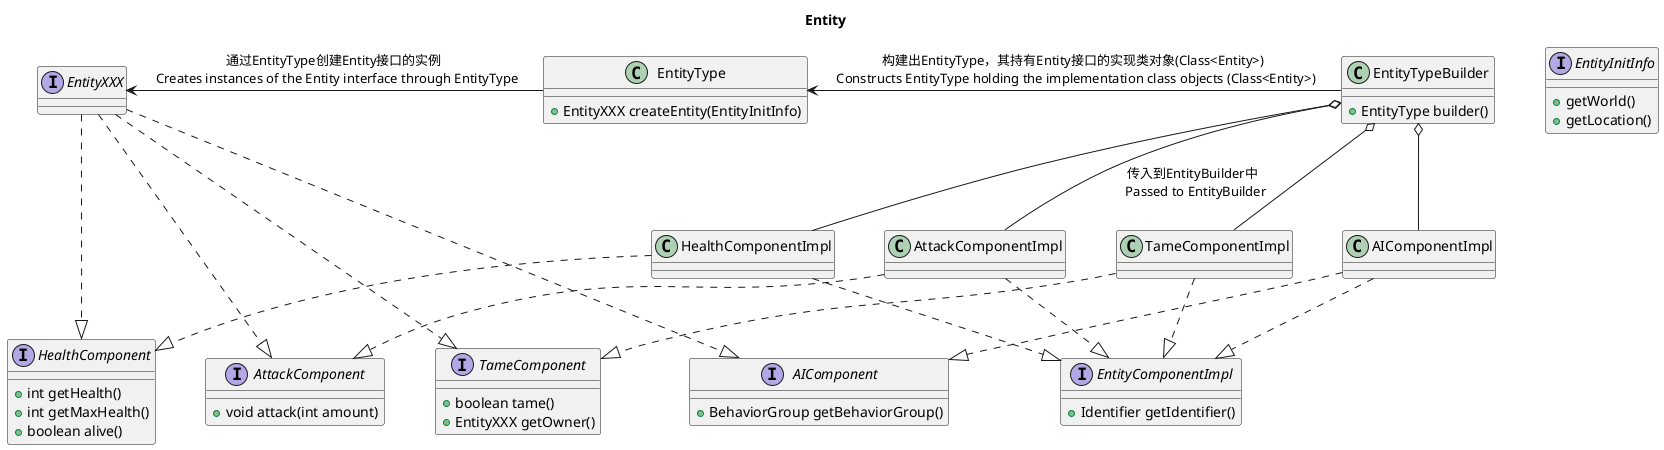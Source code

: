 @startuml
Title "Entity"
interface EntityComponentImpl {
+ Identifier getIdentifier()
}
interface HealthComponent {
+ int getHealth()
+ int getMaxHealth()
+ boolean alive()
}
interface AttackComponent {
+ void attack(int amount)
}
interface TameComponent {
+ boolean tame()
+ EntityXXX getOwner()
}
interface AIComponent {
+ BehaviorGroup getBehaviorGroup()
}
interface EntityInitInfo {
+ getWorld()
+ getLocation()
}
class HealthComponentImpl
class AttackComponentImpl
class TameComponentImpl
class AIComponentImpl
HealthComponentImpl ..|> HealthComponent
HealthComponentImpl ..|> EntityComponentImpl
AttackComponentImpl ..|> AttackComponent
AttackComponentImpl ..|> EntityComponentImpl
TameComponentImpl ..|> TameComponent
TameComponentImpl ..|> EntityComponentImpl
AIComponentImpl ..|> AIComponent
AIComponentImpl ..|> EntityComponentImpl
class EntityTypeBuilder {
+ EntityType builder()
}
interface EntityXXX
EntityXXX ..|> HealthComponent
EntityXXX ..|> AttackComponent
EntityXXX ..|> TameComponent
EntityXXX ..|> AIComponent
class EntityType {
+ EntityXXX createEntity(EntityInitInfo)
}
EntityTypeBuilder o-- HealthComponentImpl
EntityTypeBuilder o-- AttackComponentImpl : 传入到EntityBuilder中 \n Passed to EntityBuilder
EntityTypeBuilder o-- TameComponentImpl
EntityTypeBuilder o-- AIComponentImpl
EntityType <- EntityTypeBuilder : 构建出EntityType，其持有Entity接口的实现类对象(Class<Entity>) \n Constructs EntityType holding the implementation class objects (Class<Entity>)
EntityXXX <- EntityType : 通过EntityType创建Entity接口的实例 \n Creates instances of the Entity interface through EntityType
@enduml
